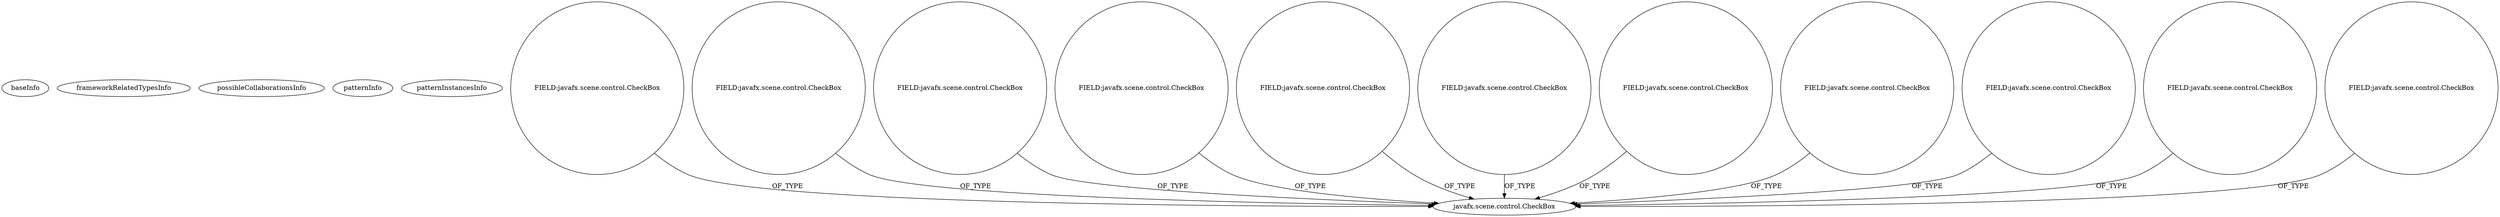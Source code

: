 digraph {
baseInfo[graphId=1029,category="pattern",isAnonymous=false,possibleRelation=false]
frameworkRelatedTypesInfo[]
possibleCollaborationsInfo[]
patternInfo[frequency=2.0,patternRootClient=null]
patternInstancesInfo[0="josesoler7-agendavital~/josesoler7-agendavital/agendavital-master/src/agendavital/vista/FXMLNuevasNoticiasController.java~FXMLNuevasNoticiasController~3371",1="tarunbod-SummonCommandCreator~/tarunbod-SummonCommandCreator/SummonCommandCreator-master/src/me/FirstWorldAnarchy/scc/application/FXMLDocumentController.java~FXMLDocumentController~4474"]
5[label="javafx.scene.control.CheckBox",vertexType="FRAMEWORK_CLASS_TYPE",isFrameworkType=false]
24[label="FIELD:javafx.scene.control.CheckBox",vertexType="FIELD_DECLARATION",isFrameworkType=false,shape=circle]
124[label="FIELD:javafx.scene.control.CheckBox",vertexType="FIELD_DECLARATION",isFrameworkType=false,shape=circle]
46[label="FIELD:javafx.scene.control.CheckBox",vertexType="FIELD_DECLARATION",isFrameworkType=false,shape=circle]
20[label="FIELD:javafx.scene.control.CheckBox",vertexType="FIELD_DECLARATION",isFrameworkType=false,shape=circle]
50[label="FIELD:javafx.scene.control.CheckBox",vertexType="FIELD_DECLARATION",isFrameworkType=false,shape=circle]
68[label="FIELD:javafx.scene.control.CheckBox",vertexType="FIELD_DECLARATION",isFrameworkType=false,shape=circle]
16[label="FIELD:javafx.scene.control.CheckBox",vertexType="FIELD_DECLARATION",isFrameworkType=false,shape=circle]
4[label="FIELD:javafx.scene.control.CheckBox",vertexType="FIELD_DECLARATION",isFrameworkType=false,shape=circle]
96[label="FIELD:javafx.scene.control.CheckBox",vertexType="FIELD_DECLARATION",isFrameworkType=false,shape=circle]
112[label="FIELD:javafx.scene.control.CheckBox",vertexType="FIELD_DECLARATION",isFrameworkType=false,shape=circle]
128[label="FIELD:javafx.scene.control.CheckBox",vertexType="FIELD_DECLARATION",isFrameworkType=false,shape=circle]
16->5[label="OF_TYPE"]
46->5[label="OF_TYPE"]
4->5[label="OF_TYPE"]
50->5[label="OF_TYPE"]
112->5[label="OF_TYPE"]
20->5[label="OF_TYPE"]
24->5[label="OF_TYPE"]
96->5[label="OF_TYPE"]
124->5[label="OF_TYPE"]
128->5[label="OF_TYPE"]
68->5[label="OF_TYPE"]
}
